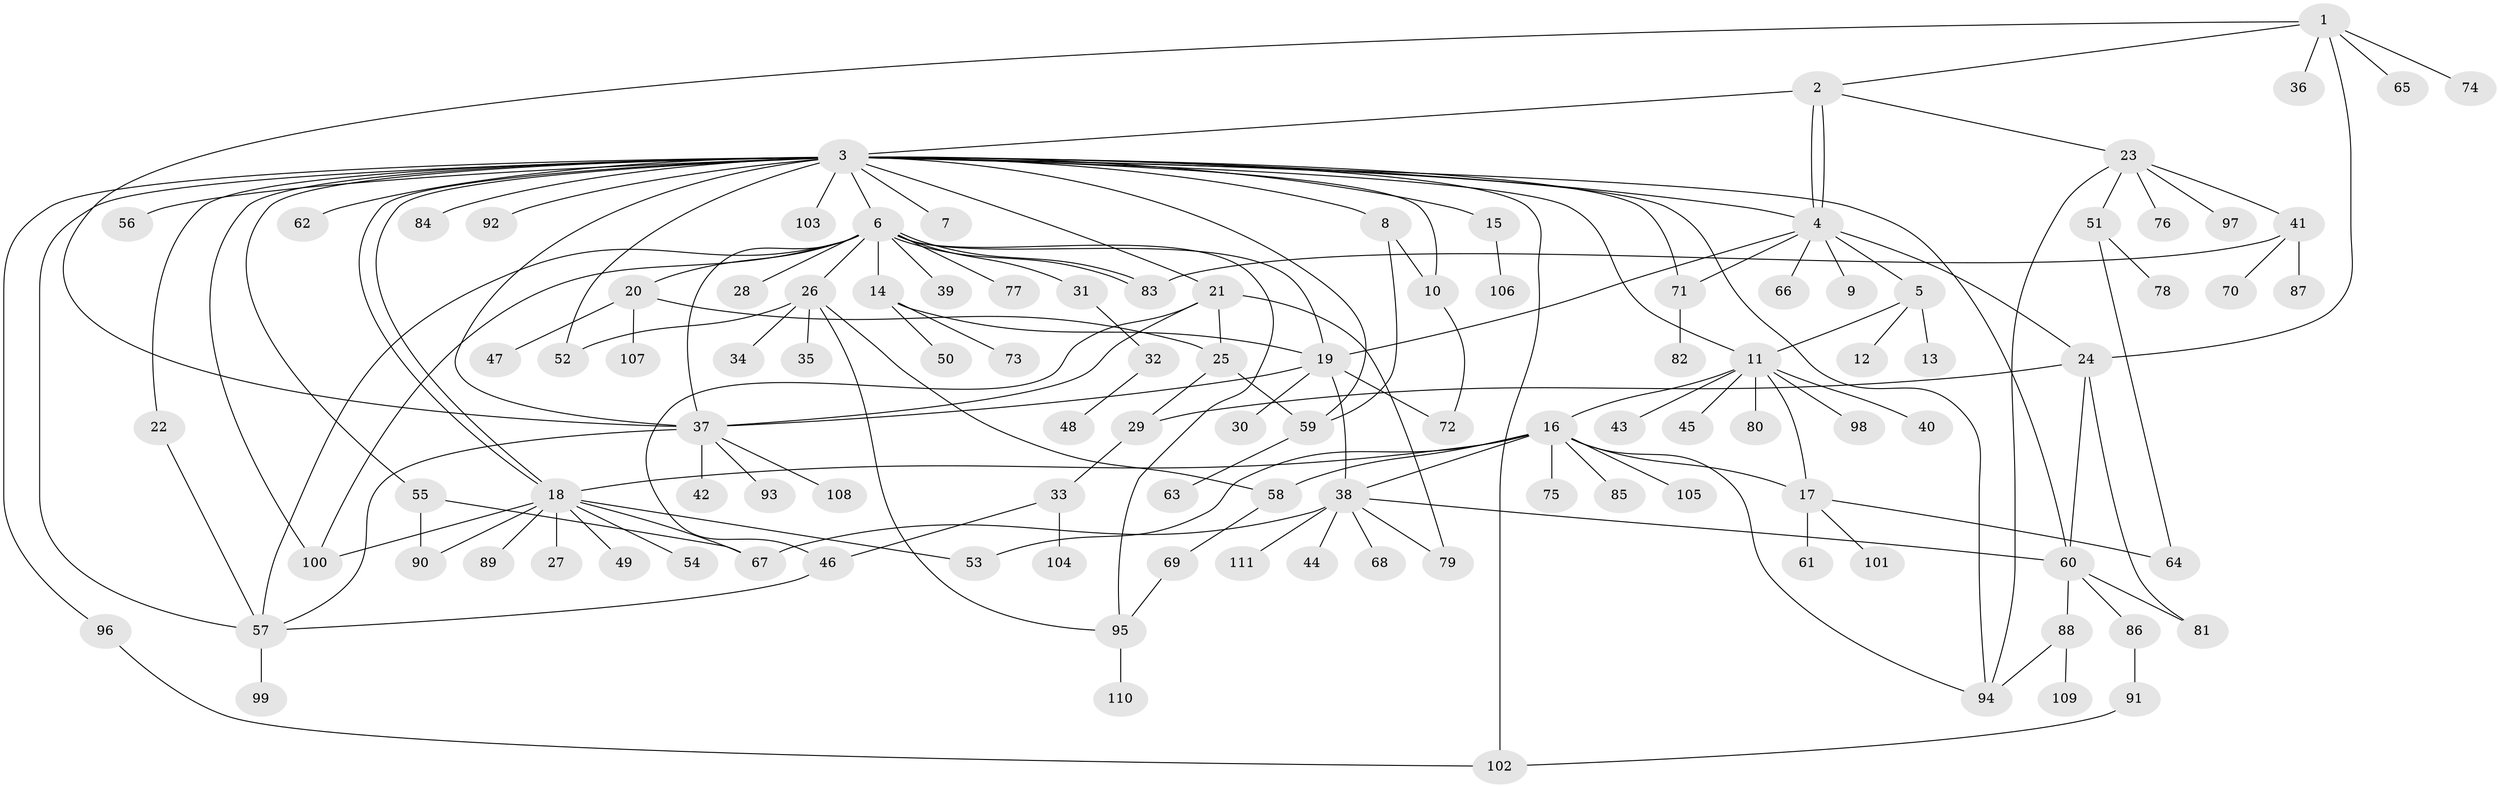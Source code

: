 // coarse degree distribution, {8: 0.04597701149425287, 26: 0.011494252873563218, 10: 0.022988505747126436, 12: 0.011494252873563218, 1: 0.5747126436781609, 4: 0.04597701149425287, 3: 0.11494252873563218, 2: 0.10344827586206896, 16: 0.011494252873563218, 7: 0.011494252873563218, 5: 0.022988505747126436, 11: 0.011494252873563218, 6: 0.011494252873563218}
// Generated by graph-tools (version 1.1) at 2025/23/03/03/25 07:23:51]
// undirected, 111 vertices, 158 edges
graph export_dot {
graph [start="1"]
  node [color=gray90,style=filled];
  1;
  2;
  3;
  4;
  5;
  6;
  7;
  8;
  9;
  10;
  11;
  12;
  13;
  14;
  15;
  16;
  17;
  18;
  19;
  20;
  21;
  22;
  23;
  24;
  25;
  26;
  27;
  28;
  29;
  30;
  31;
  32;
  33;
  34;
  35;
  36;
  37;
  38;
  39;
  40;
  41;
  42;
  43;
  44;
  45;
  46;
  47;
  48;
  49;
  50;
  51;
  52;
  53;
  54;
  55;
  56;
  57;
  58;
  59;
  60;
  61;
  62;
  63;
  64;
  65;
  66;
  67;
  68;
  69;
  70;
  71;
  72;
  73;
  74;
  75;
  76;
  77;
  78;
  79;
  80;
  81;
  82;
  83;
  84;
  85;
  86;
  87;
  88;
  89;
  90;
  91;
  92;
  93;
  94;
  95;
  96;
  97;
  98;
  99;
  100;
  101;
  102;
  103;
  104;
  105;
  106;
  107;
  108;
  109;
  110;
  111;
  1 -- 2;
  1 -- 24;
  1 -- 36;
  1 -- 37;
  1 -- 65;
  1 -- 74;
  2 -- 3;
  2 -- 4;
  2 -- 4;
  2 -- 23;
  3 -- 4;
  3 -- 6;
  3 -- 7;
  3 -- 8;
  3 -- 10;
  3 -- 11;
  3 -- 15;
  3 -- 18;
  3 -- 18;
  3 -- 21;
  3 -- 22;
  3 -- 37;
  3 -- 52;
  3 -- 55;
  3 -- 56;
  3 -- 57;
  3 -- 59;
  3 -- 60;
  3 -- 62;
  3 -- 71;
  3 -- 84;
  3 -- 92;
  3 -- 94;
  3 -- 96;
  3 -- 100;
  3 -- 102;
  3 -- 103;
  4 -- 5;
  4 -- 9;
  4 -- 19;
  4 -- 24;
  4 -- 66;
  4 -- 71;
  5 -- 11;
  5 -- 12;
  5 -- 13;
  6 -- 14;
  6 -- 19;
  6 -- 20;
  6 -- 26;
  6 -- 28;
  6 -- 31;
  6 -- 37;
  6 -- 39;
  6 -- 57;
  6 -- 77;
  6 -- 83;
  6 -- 83;
  6 -- 95;
  6 -- 100;
  8 -- 10;
  8 -- 59;
  10 -- 72;
  11 -- 16;
  11 -- 17;
  11 -- 40;
  11 -- 43;
  11 -- 45;
  11 -- 80;
  11 -- 98;
  14 -- 19;
  14 -- 50;
  14 -- 73;
  15 -- 106;
  16 -- 17;
  16 -- 18;
  16 -- 38;
  16 -- 53;
  16 -- 58;
  16 -- 75;
  16 -- 85;
  16 -- 94;
  16 -- 105;
  17 -- 61;
  17 -- 64;
  17 -- 101;
  18 -- 27;
  18 -- 49;
  18 -- 53;
  18 -- 54;
  18 -- 67;
  18 -- 89;
  18 -- 90;
  18 -- 100;
  19 -- 30;
  19 -- 37;
  19 -- 38;
  19 -- 72;
  20 -- 25;
  20 -- 47;
  20 -- 107;
  21 -- 25;
  21 -- 37;
  21 -- 46;
  21 -- 79;
  22 -- 57;
  23 -- 41;
  23 -- 51;
  23 -- 76;
  23 -- 94;
  23 -- 97;
  24 -- 29;
  24 -- 60;
  24 -- 81;
  25 -- 29;
  25 -- 59;
  26 -- 34;
  26 -- 35;
  26 -- 52;
  26 -- 58;
  26 -- 95;
  29 -- 33;
  31 -- 32;
  32 -- 48;
  33 -- 46;
  33 -- 104;
  37 -- 42;
  37 -- 57;
  37 -- 93;
  37 -- 108;
  38 -- 44;
  38 -- 60;
  38 -- 67;
  38 -- 68;
  38 -- 79;
  38 -- 111;
  41 -- 70;
  41 -- 83;
  41 -- 87;
  46 -- 57;
  51 -- 64;
  51 -- 78;
  55 -- 67;
  55 -- 90;
  57 -- 99;
  58 -- 69;
  59 -- 63;
  60 -- 81;
  60 -- 86;
  60 -- 88;
  69 -- 95;
  71 -- 82;
  86 -- 91;
  88 -- 94;
  88 -- 109;
  91 -- 102;
  95 -- 110;
  96 -- 102;
}
